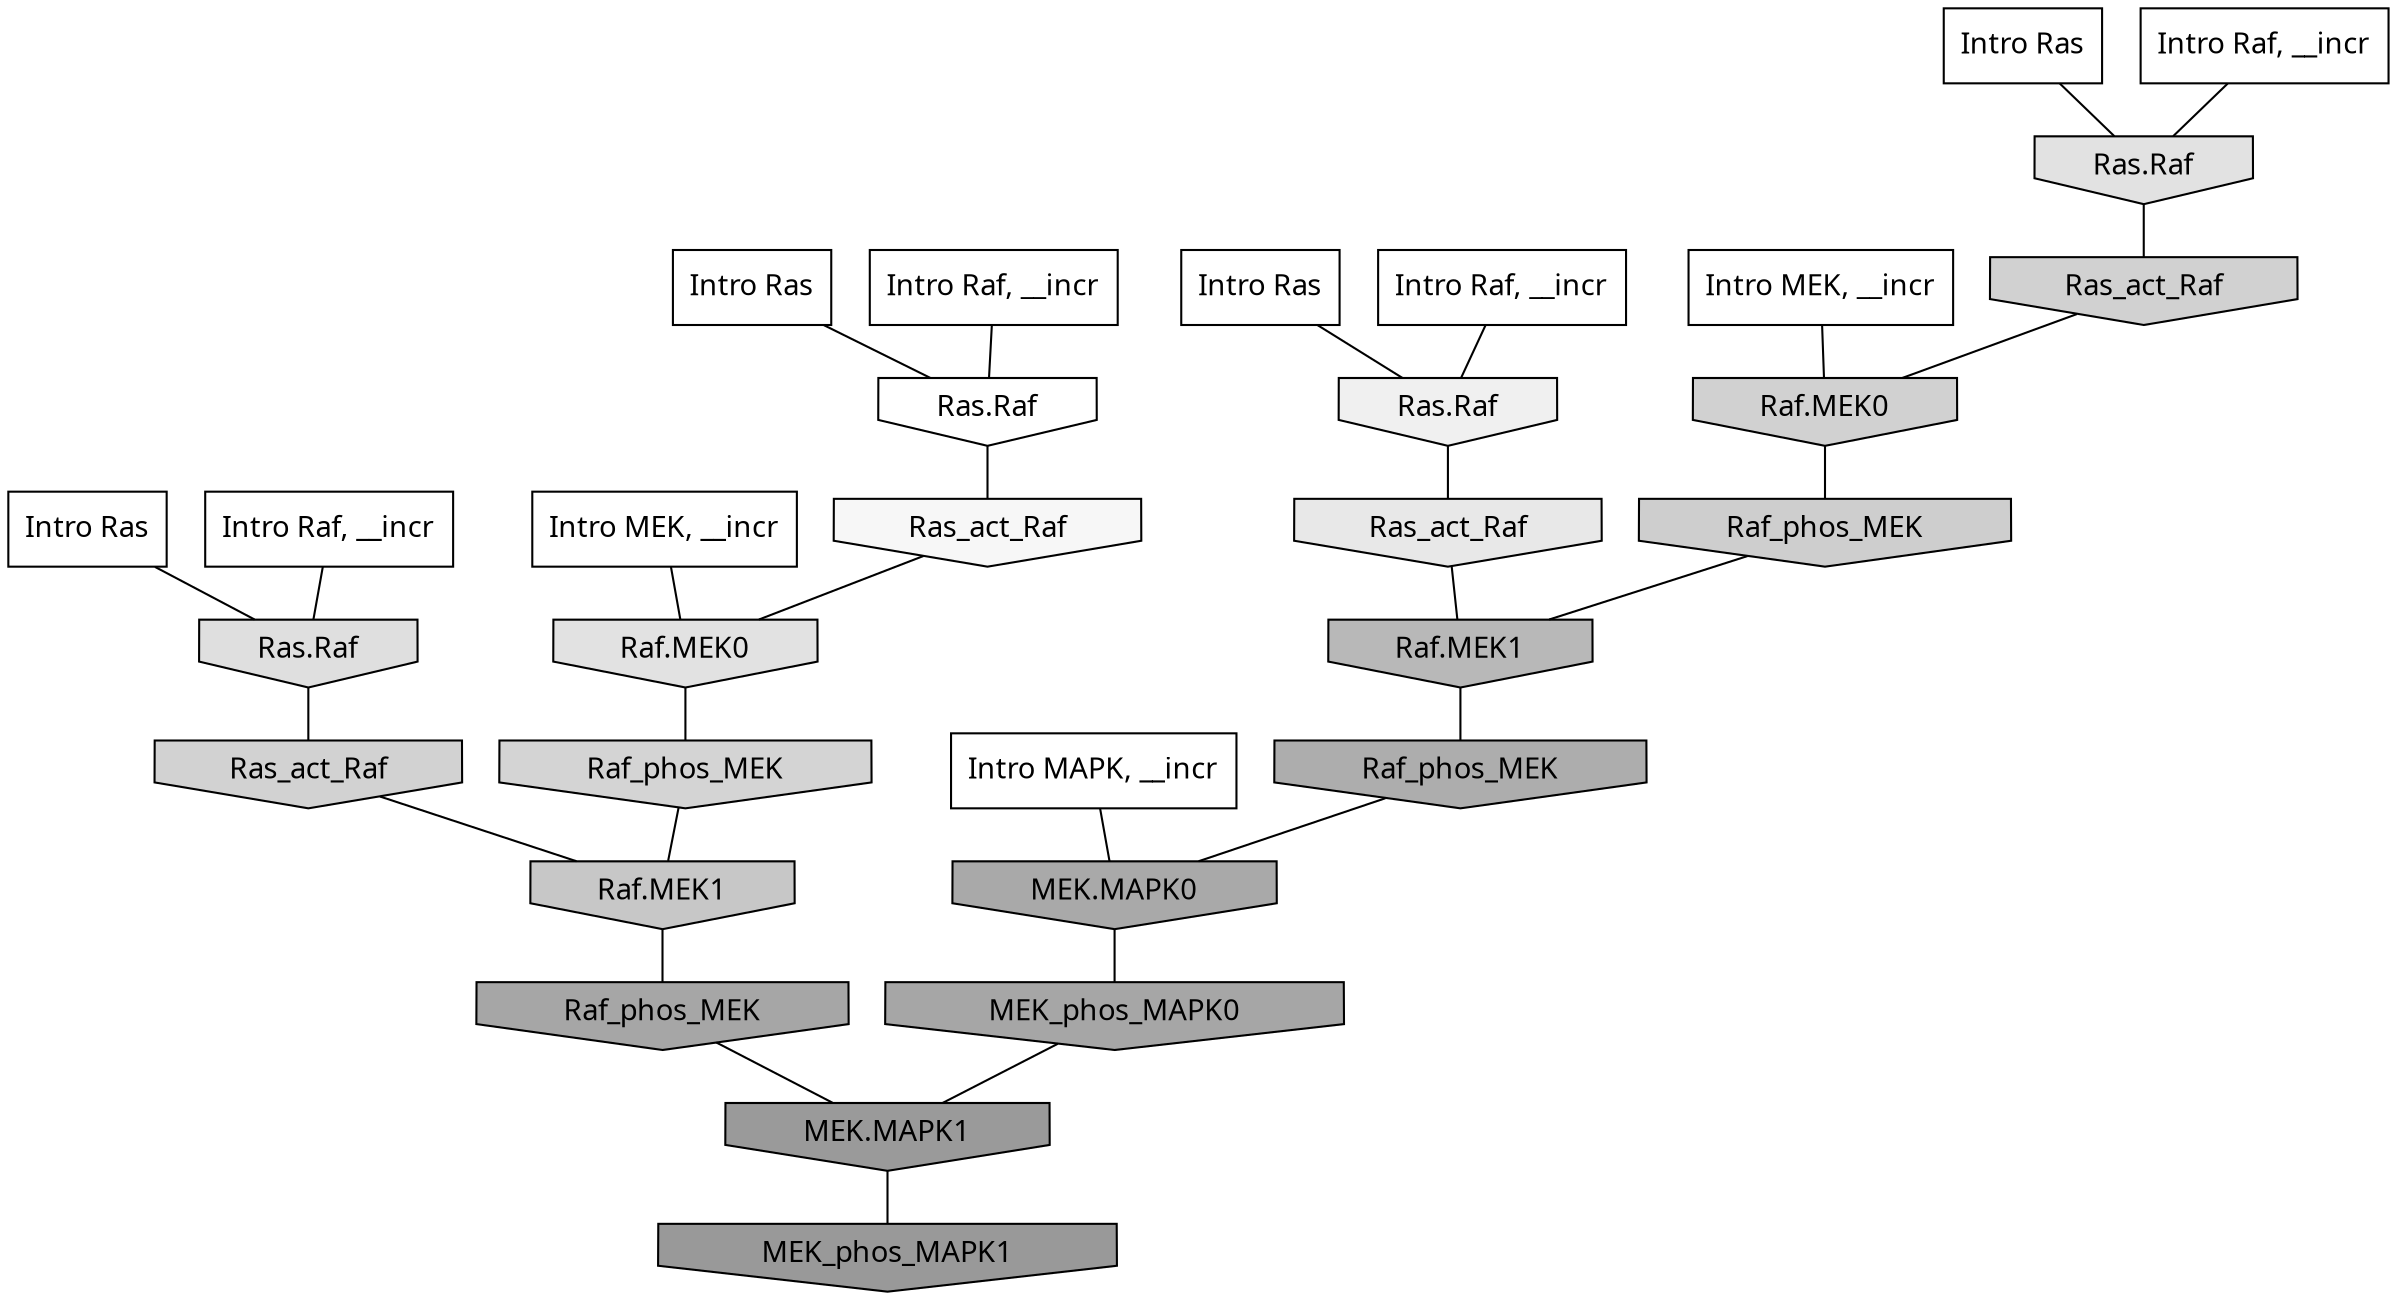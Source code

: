 digraph G{
  rankdir="TB";
  ranksep=0.30;
  node [fontname="CMU Serif"];
  edge [fontname="CMU Serif"];
  
  7 [label="Intro Ras", shape=rectangle, style=filled, fillcolor="0.000 0.000 1.000"]
  
  78 [label="Intro Ras", shape=rectangle, style=filled, fillcolor="0.000 0.000 1.000"]
  
  84 [label="Intro Ras", shape=rectangle, style=filled, fillcolor="0.000 0.000 1.000"]
  
  92 [label="Intro Ras", shape=rectangle, style=filled, fillcolor="0.000 0.000 1.000"]
  
  761 [label="Intro Raf, __incr", shape=rectangle, style=filled, fillcolor="0.000 0.000 1.000"]
  
  1051 [label="Intro Raf, __incr", shape=rectangle, style=filled, fillcolor="0.000 0.000 1.000"]
  
  1052 [label="Intro Raf, __incr", shape=rectangle, style=filled, fillcolor="0.000 0.000 1.000"]
  
  1088 [label="Intro Raf, __incr", shape=rectangle, style=filled, fillcolor="0.000 0.000 1.000"]
  
  1197 [label="Intro MEK, __incr", shape=rectangle, style=filled, fillcolor="0.000 0.000 1.000"]
  
  1384 [label="Intro MEK, __incr", shape=rectangle, style=filled, fillcolor="0.000 0.000 1.000"]
  
  2674 [label="Intro MAPK, __incr", shape=rectangle, style=filled, fillcolor="0.000 0.000 1.000"]
  
  3260 [label="Ras.Raf", shape=invhouse, style=filled, fillcolor="0.000 0.000 1.000"]
  
  3500 [label="Ras_act_Raf", shape=invhouse, style=filled, fillcolor="0.000 0.000 0.968"]
  
  3713 [label="Ras.Raf", shape=invhouse, style=filled, fillcolor="0.000 0.000 0.939"]
  
  4102 [label="Ras_act_Raf", shape=invhouse, style=filled, fillcolor="0.000 0.000 0.909"]
  
  4402 [label="Raf.MEK0", shape=invhouse, style=filled, fillcolor="0.000 0.000 0.886"]
  
  4447 [label="Ras.Raf", shape=invhouse, style=filled, fillcolor="0.000 0.000 0.883"]
  
  4567 [label="Ras.Raf", shape=invhouse, style=filled, fillcolor="0.000 0.000 0.873"]
  
  5214 [label="Raf_phos_MEK", shape=invhouse, style=filled, fillcolor="0.000 0.000 0.829"]
  
  5373 [label="Ras_act_Raf", shape=invhouse, style=filled, fillcolor="0.000 0.000 0.821"]
  
  5391 [label="Ras_act_Raf", shape=invhouse, style=filled, fillcolor="0.000 0.000 0.820"]
  
  5393 [label="Raf.MEK0", shape=invhouse, style=filled, fillcolor="0.000 0.000 0.820"]
  
  5564 [label="Raf_phos_MEK", shape=invhouse, style=filled, fillcolor="0.000 0.000 0.806"]
  
  5998 [label="Raf.MEK1", shape=invhouse, style=filled, fillcolor="0.000 0.000 0.781"]
  
  7445 [label="Raf.MEK1", shape=invhouse, style=filled, fillcolor="0.000 0.000 0.720"]
  
  8631 [label="Raf_phos_MEK", shape=invhouse, style=filled, fillcolor="0.000 0.000 0.679"]
  
  9185 [label="MEK.MAPK0", shape=invhouse, style=filled, fillcolor="0.000 0.000 0.661"]
  
  9575 [label="Raf_phos_MEK", shape=invhouse, style=filled, fillcolor="0.000 0.000 0.652"]
  
  9643 [label="MEK_phos_MAPK0", shape=invhouse, style=filled, fillcolor="0.000 0.000 0.651"]
  
  11749 [label="MEK.MAPK1", shape=invhouse, style=filled, fillcolor="0.000 0.000 0.603"]
  
  11884 [label="MEK_phos_MAPK1", shape=invhouse, style=filled, fillcolor="0.000 0.000 0.600"]
  
  
  11749 -> 11884 [dir=none, color="0.000 0.000 0.000"] 
  9643 -> 11749 [dir=none, color="0.000 0.000 0.000"] 
  9575 -> 11749 [dir=none, color="0.000 0.000 0.000"] 
  9185 -> 9643 [dir=none, color="0.000 0.000 0.000"] 
  8631 -> 9185 [dir=none, color="0.000 0.000 0.000"] 
  7445 -> 8631 [dir=none, color="0.000 0.000 0.000"] 
  5998 -> 9575 [dir=none, color="0.000 0.000 0.000"] 
  5564 -> 7445 [dir=none, color="0.000 0.000 0.000"] 
  5393 -> 5564 [dir=none, color="0.000 0.000 0.000"] 
  5391 -> 5393 [dir=none, color="0.000 0.000 0.000"] 
  5373 -> 5998 [dir=none, color="0.000 0.000 0.000"] 
  5214 -> 5998 [dir=none, color="0.000 0.000 0.000"] 
  4567 -> 5373 [dir=none, color="0.000 0.000 0.000"] 
  4447 -> 5391 [dir=none, color="0.000 0.000 0.000"] 
  4402 -> 5214 [dir=none, color="0.000 0.000 0.000"] 
  4102 -> 7445 [dir=none, color="0.000 0.000 0.000"] 
  3713 -> 4102 [dir=none, color="0.000 0.000 0.000"] 
  3500 -> 4402 [dir=none, color="0.000 0.000 0.000"] 
  3260 -> 3500 [dir=none, color="0.000 0.000 0.000"] 
  2674 -> 9185 [dir=none, color="0.000 0.000 0.000"] 
  1384 -> 4402 [dir=none, color="0.000 0.000 0.000"] 
  1197 -> 5393 [dir=none, color="0.000 0.000 0.000"] 
  1088 -> 4567 [dir=none, color="0.000 0.000 0.000"] 
  1052 -> 3713 [dir=none, color="0.000 0.000 0.000"] 
  1051 -> 4447 [dir=none, color="0.000 0.000 0.000"] 
  761 -> 3260 [dir=none, color="0.000 0.000 0.000"] 
  92 -> 3260 [dir=none, color="0.000 0.000 0.000"] 
  84 -> 4447 [dir=none, color="0.000 0.000 0.000"] 
  78 -> 3713 [dir=none, color="0.000 0.000 0.000"] 
  7 -> 4567 [dir=none, color="0.000 0.000 0.000"] 
  
  }
